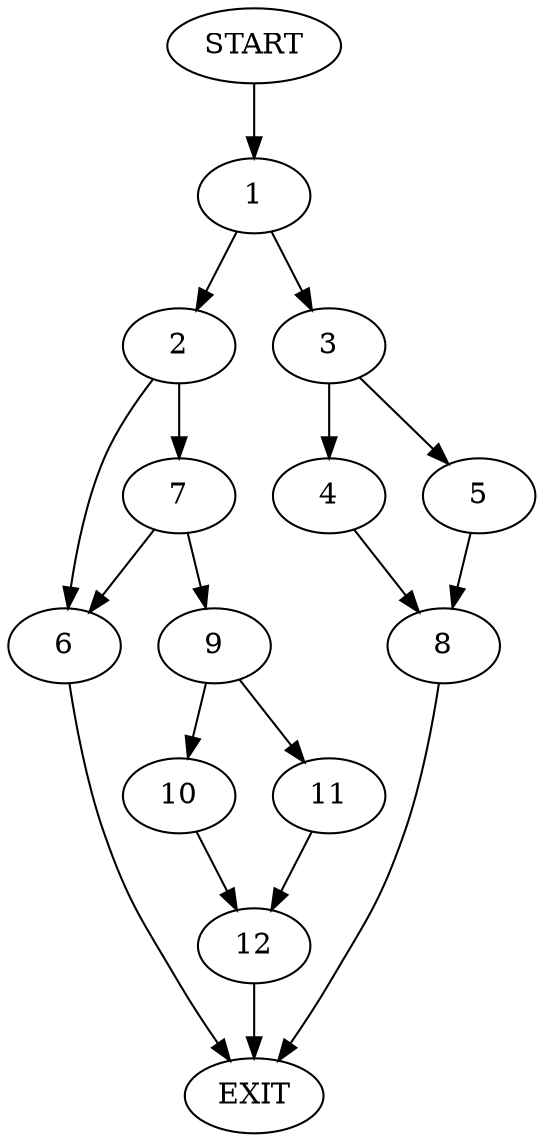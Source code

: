 digraph {
0 [label="START"]
13 [label="EXIT"]
0 -> 1
1 -> 2
1 -> 3
3 -> 4
3 -> 5
2 -> 6
2 -> 7
5 -> 8
4 -> 8
8 -> 13
6 -> 13
7 -> 6
7 -> 9
9 -> 10
9 -> 11
10 -> 12
11 -> 12
12 -> 13
}
